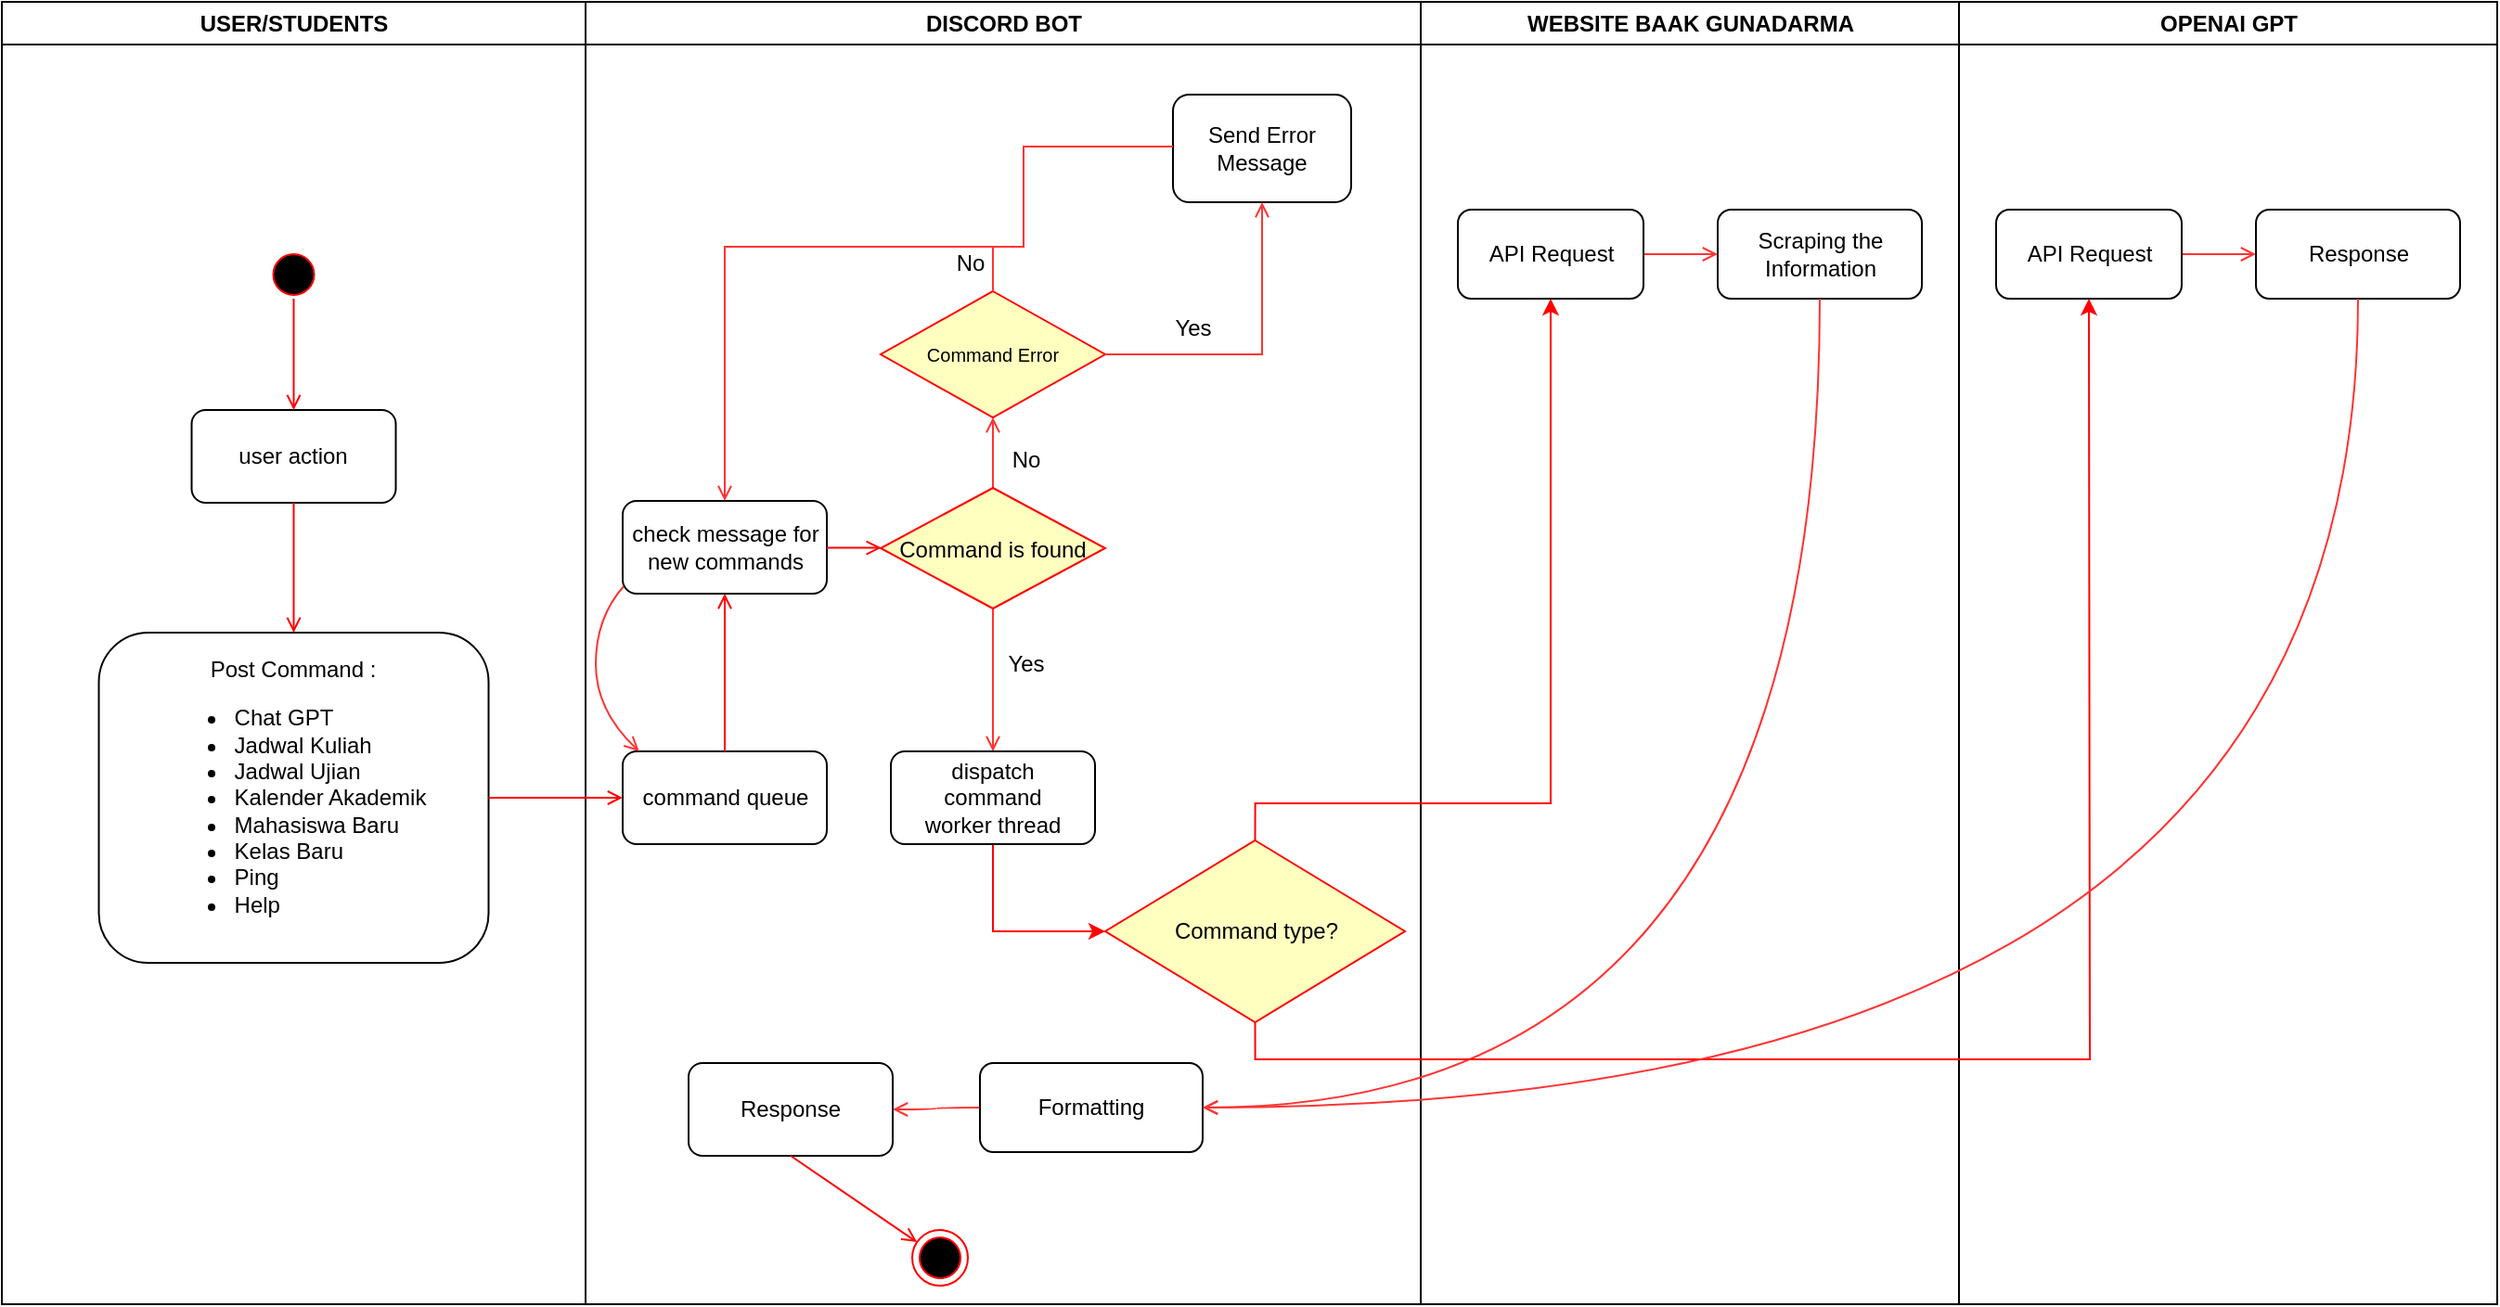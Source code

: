 <mxfile version="21.5.0" type="github">
  <diagram name="Page-1" id="e7e014a7-5840-1c2e-5031-d8a46d1fe8dd">
    <mxGraphModel dx="1008" dy="459" grid="1" gridSize="10" guides="1" tooltips="1" connect="1" arrows="1" fold="1" page="1" pageScale="1" pageWidth="1169" pageHeight="826" background="none" math="0" shadow="0">
      <root>
        <mxCell id="0" />
        <mxCell id="1" parent="0" />
        <mxCell id="2" value="USER/STUDENTS" style="swimlane;whiteSpace=wrap" parent="1" vertex="1">
          <mxGeometry x="130" y="128" width="314.5" height="702" as="geometry" />
        </mxCell>
        <mxCell id="5" value="" style="ellipse;shape=startState;fillColor=#000000;strokeColor=#ff0000;" parent="2" vertex="1">
          <mxGeometry x="142.25" y="132" width="30" height="30" as="geometry" />
        </mxCell>
        <mxCell id="8" value="user action" style="rounded=1;whiteSpace=wrap;html=1;" parent="2" vertex="1">
          <mxGeometry x="102.25" y="220" width="110" height="50" as="geometry" />
        </mxCell>
        <mxCell id="9" value="" style="endArrow=open;strokeColor=#FF0000;endFill=1;rounded=0" parent="2" target="8" edge="1">
          <mxGeometry relative="1" as="geometry">
            <mxPoint x="157.25" y="160" as="sourcePoint" />
          </mxGeometry>
        </mxCell>
        <mxCell id="11" value="" style="endArrow=open;strokeColor=#FF0000;endFill=1;rounded=0;entryX=0.5;entryY=0;entryDx=0;entryDy=0;" parent="2" source="8" target="D4_bZYPueLDATteAEwUE-41" edge="1">
          <mxGeometry relative="1" as="geometry">
            <mxPoint x="157.25" y="325" as="targetPoint" />
          </mxGeometry>
        </mxCell>
        <mxCell id="D4_bZYPueLDATteAEwUE-41" value="Post Command :&lt;br style=&quot;--tw-border-spacing-x: 0; --tw-border-spacing-y: 0; --tw-translate-x: 0; --tw-translate-y: 0; --tw-rotate: 0; --tw-skew-x: 0; --tw-skew-y: 0; --tw-scale-x: 1; --tw-scale-y: 1; --tw-pan-x: ; --tw-pan-y: ; --tw-pinch-zoom: ; --tw-scroll-snap-strictness: proximity; --tw-ordinal: ; --tw-slashed-zero: ; --tw-numeric-figure: ; --tw-numeric-spacing: ; --tw-numeric-fraction: ; --tw-ring-inset: ; --tw-ring-offset-width: 0px; --tw-ring-offset-color: #fff; --tw-ring-color: rgb(59 130 246 / 0.5); --tw-ring-offset-shadow: 0 0 #0000; --tw-ring-shadow: 0 0 #0000; --tw-shadow: 0 0 #0000; --tw-shadow-colored: 0 0 #0000; --tw-blur: ; --tw-brightness: ; --tw-contrast: ; --tw-grayscale: ; --tw-hue-rotate: ; --tw-invert: ; --tw-saturate: ; --tw-sepia: ; --tw-drop-shadow: ; --tw-backdrop-blur: ; --tw-backdrop-brightness: ; --tw-backdrop-contrast: ; --tw-backdrop-grayscale: ; --tw-backdrop-hue-rotate: ; --tw-backdrop-invert: ; --tw-backdrop-opacity: ; --tw-backdrop-saturate: ; --tw-backdrop-sepia: ; border-color: var(--border-color);&quot;&gt;&lt;ul style=&quot;--tw-border-spacing-x: 0; --tw-border-spacing-y: 0; --tw-translate-x: 0; --tw-translate-y: 0; --tw-rotate: 0; --tw-skew-x: 0; --tw-skew-y: 0; --tw-scale-x: 1; --tw-scale-y: 1; --tw-pan-x: ; --tw-pan-y: ; --tw-pinch-zoom: ; --tw-scroll-snap-strictness: proximity; --tw-ordinal: ; --tw-slashed-zero: ; --tw-numeric-figure: ; --tw-numeric-spacing: ; --tw-numeric-fraction: ; --tw-ring-inset: ; --tw-ring-offset-width: 0px; --tw-ring-offset-color: #fff; --tw-ring-color: rgb(59 130 246 / 0.5); --tw-ring-offset-shadow: 0 0 #0000; --tw-ring-shadow: 0 0 #0000; --tw-shadow: 0 0 #0000; --tw-shadow-colored: 0 0 #0000; --tw-blur: ; --tw-brightness: ; --tw-contrast: ; --tw-grayscale: ; --tw-hue-rotate: ; --tw-invert: ; --tw-saturate: ; --tw-sepia: ; --tw-drop-shadow: ; --tw-backdrop-blur: ; --tw-backdrop-brightness: ; --tw-backdrop-contrast: ; --tw-backdrop-grayscale: ; --tw-backdrop-hue-rotate: ; --tw-backdrop-invert: ; --tw-backdrop-opacity: ; --tw-backdrop-saturate: ; --tw-backdrop-sepia: ; border-color: var(--border-color);&quot;&gt;&lt;li style=&quot;--tw-border-spacing-x: 0; --tw-border-spacing-y: 0; --tw-translate-x: 0; --tw-translate-y: 0; --tw-rotate: 0; --tw-skew-x: 0; --tw-skew-y: 0; --tw-scale-x: 1; --tw-scale-y: 1; --tw-pan-x: ; --tw-pan-y: ; --tw-pinch-zoom: ; --tw-scroll-snap-strictness: proximity; --tw-ordinal: ; --tw-slashed-zero: ; --tw-numeric-figure: ; --tw-numeric-spacing: ; --tw-numeric-fraction: ; --tw-ring-inset: ; --tw-ring-offset-width: 0px; --tw-ring-offset-color: #fff; --tw-ring-color: rgb(59 130 246 / 0.5); --tw-ring-offset-shadow: 0 0 #0000; --tw-ring-shadow: 0 0 #0000; --tw-shadow: 0 0 #0000; --tw-shadow-colored: 0 0 #0000; --tw-blur: ; --tw-brightness: ; --tw-contrast: ; --tw-grayscale: ; --tw-hue-rotate: ; --tw-invert: ; --tw-saturate: ; --tw-sepia: ; --tw-drop-shadow: ; --tw-backdrop-blur: ; --tw-backdrop-brightness: ; --tw-backdrop-contrast: ; --tw-backdrop-grayscale: ; --tw-backdrop-hue-rotate: ; --tw-backdrop-invert: ; --tw-backdrop-opacity: ; --tw-backdrop-saturate: ; --tw-backdrop-sepia: ; border-color: var(--border-color); text-align: justify;&quot;&gt;Chat GPT&lt;/li&gt;&lt;li style=&quot;--tw-border-spacing-x: 0; --tw-border-spacing-y: 0; --tw-translate-x: 0; --tw-translate-y: 0; --tw-rotate: 0; --tw-skew-x: 0; --tw-skew-y: 0; --tw-scale-x: 1; --tw-scale-y: 1; --tw-pan-x: ; --tw-pan-y: ; --tw-pinch-zoom: ; --tw-scroll-snap-strictness: proximity; --tw-ordinal: ; --tw-slashed-zero: ; --tw-numeric-figure: ; --tw-numeric-spacing: ; --tw-numeric-fraction: ; --tw-ring-inset: ; --tw-ring-offset-width: 0px; --tw-ring-offset-color: #fff; --tw-ring-color: rgb(59 130 246 / 0.5); --tw-ring-offset-shadow: 0 0 #0000; --tw-ring-shadow: 0 0 #0000; --tw-shadow: 0 0 #0000; --tw-shadow-colored: 0 0 #0000; --tw-blur: ; --tw-brightness: ; --tw-contrast: ; --tw-grayscale: ; --tw-hue-rotate: ; --tw-invert: ; --tw-saturate: ; --tw-sepia: ; --tw-drop-shadow: ; --tw-backdrop-blur: ; --tw-backdrop-brightness: ; --tw-backdrop-contrast: ; --tw-backdrop-grayscale: ; --tw-backdrop-hue-rotate: ; --tw-backdrop-invert: ; --tw-backdrop-opacity: ; --tw-backdrop-saturate: ; --tw-backdrop-sepia: ; border-color: var(--border-color); text-align: justify;&quot;&gt;Jadwal Kuliah&lt;/li&gt;&lt;li style=&quot;--tw-border-spacing-x: 0; --tw-border-spacing-y: 0; --tw-translate-x: 0; --tw-translate-y: 0; --tw-rotate: 0; --tw-skew-x: 0; --tw-skew-y: 0; --tw-scale-x: 1; --tw-scale-y: 1; --tw-pan-x: ; --tw-pan-y: ; --tw-pinch-zoom: ; --tw-scroll-snap-strictness: proximity; --tw-ordinal: ; --tw-slashed-zero: ; --tw-numeric-figure: ; --tw-numeric-spacing: ; --tw-numeric-fraction: ; --tw-ring-inset: ; --tw-ring-offset-width: 0px; --tw-ring-offset-color: #fff; --tw-ring-color: rgb(59 130 246 / 0.5); --tw-ring-offset-shadow: 0 0 #0000; --tw-ring-shadow: 0 0 #0000; --tw-shadow: 0 0 #0000; --tw-shadow-colored: 0 0 #0000; --tw-blur: ; --tw-brightness: ; --tw-contrast: ; --tw-grayscale: ; --tw-hue-rotate: ; --tw-invert: ; --tw-saturate: ; --tw-sepia: ; --tw-drop-shadow: ; --tw-backdrop-blur: ; --tw-backdrop-brightness: ; --tw-backdrop-contrast: ; --tw-backdrop-grayscale: ; --tw-backdrop-hue-rotate: ; --tw-backdrop-invert: ; --tw-backdrop-opacity: ; --tw-backdrop-saturate: ; --tw-backdrop-sepia: ; border-color: var(--border-color); text-align: justify;&quot;&gt;Jadwal Ujian&lt;/li&gt;&lt;li style=&quot;--tw-border-spacing-x: 0; --tw-border-spacing-y: 0; --tw-translate-x: 0; --tw-translate-y: 0; --tw-rotate: 0; --tw-skew-x: 0; --tw-skew-y: 0; --tw-scale-x: 1; --tw-scale-y: 1; --tw-pan-x: ; --tw-pan-y: ; --tw-pinch-zoom: ; --tw-scroll-snap-strictness: proximity; --tw-ordinal: ; --tw-slashed-zero: ; --tw-numeric-figure: ; --tw-numeric-spacing: ; --tw-numeric-fraction: ; --tw-ring-inset: ; --tw-ring-offset-width: 0px; --tw-ring-offset-color: #fff; --tw-ring-color: rgb(59 130 246 / 0.5); --tw-ring-offset-shadow: 0 0 #0000; --tw-ring-shadow: 0 0 #0000; --tw-shadow: 0 0 #0000; --tw-shadow-colored: 0 0 #0000; --tw-blur: ; --tw-brightness: ; --tw-contrast: ; --tw-grayscale: ; --tw-hue-rotate: ; --tw-invert: ; --tw-saturate: ; --tw-sepia: ; --tw-drop-shadow: ; --tw-backdrop-blur: ; --tw-backdrop-brightness: ; --tw-backdrop-contrast: ; --tw-backdrop-grayscale: ; --tw-backdrop-hue-rotate: ; --tw-backdrop-invert: ; --tw-backdrop-opacity: ; --tw-backdrop-saturate: ; --tw-backdrop-sepia: ; border-color: var(--border-color); text-align: justify;&quot;&gt;Kalender Akademik&lt;/li&gt;&lt;li style=&quot;--tw-border-spacing-x: 0; --tw-border-spacing-y: 0; --tw-translate-x: 0; --tw-translate-y: 0; --tw-rotate: 0; --tw-skew-x: 0; --tw-skew-y: 0; --tw-scale-x: 1; --tw-scale-y: 1; --tw-pan-x: ; --tw-pan-y: ; --tw-pinch-zoom: ; --tw-scroll-snap-strictness: proximity; --tw-ordinal: ; --tw-slashed-zero: ; --tw-numeric-figure: ; --tw-numeric-spacing: ; --tw-numeric-fraction: ; --tw-ring-inset: ; --tw-ring-offset-width: 0px; --tw-ring-offset-color: #fff; --tw-ring-color: rgb(59 130 246 / 0.5); --tw-ring-offset-shadow: 0 0 #0000; --tw-ring-shadow: 0 0 #0000; --tw-shadow: 0 0 #0000; --tw-shadow-colored: 0 0 #0000; --tw-blur: ; --tw-brightness: ; --tw-contrast: ; --tw-grayscale: ; --tw-hue-rotate: ; --tw-invert: ; --tw-saturate: ; --tw-sepia: ; --tw-drop-shadow: ; --tw-backdrop-blur: ; --tw-backdrop-brightness: ; --tw-backdrop-contrast: ; --tw-backdrop-grayscale: ; --tw-backdrop-hue-rotate: ; --tw-backdrop-invert: ; --tw-backdrop-opacity: ; --tw-backdrop-saturate: ; --tw-backdrop-sepia: ; border-color: var(--border-color); text-align: justify;&quot;&gt;Mahasiswa Baru&lt;/li&gt;&lt;li style=&quot;--tw-border-spacing-x: 0; --tw-border-spacing-y: 0; --tw-translate-x: 0; --tw-translate-y: 0; --tw-rotate: 0; --tw-skew-x: 0; --tw-skew-y: 0; --tw-scale-x: 1; --tw-scale-y: 1; --tw-pan-x: ; --tw-pan-y: ; --tw-pinch-zoom: ; --tw-scroll-snap-strictness: proximity; --tw-ordinal: ; --tw-slashed-zero: ; --tw-numeric-figure: ; --tw-numeric-spacing: ; --tw-numeric-fraction: ; --tw-ring-inset: ; --tw-ring-offset-width: 0px; --tw-ring-offset-color: #fff; --tw-ring-color: rgb(59 130 246 / 0.5); --tw-ring-offset-shadow: 0 0 #0000; --tw-ring-shadow: 0 0 #0000; --tw-shadow: 0 0 #0000; --tw-shadow-colored: 0 0 #0000; --tw-blur: ; --tw-brightness: ; --tw-contrast: ; --tw-grayscale: ; --tw-hue-rotate: ; --tw-invert: ; --tw-saturate: ; --tw-sepia: ; --tw-drop-shadow: ; --tw-backdrop-blur: ; --tw-backdrop-brightness: ; --tw-backdrop-contrast: ; --tw-backdrop-grayscale: ; --tw-backdrop-hue-rotate: ; --tw-backdrop-invert: ; --tw-backdrop-opacity: ; --tw-backdrop-saturate: ; --tw-backdrop-sepia: ; border-color: var(--border-color); text-align: justify;&quot;&gt;Kelas Baru&lt;br&gt;&lt;/li&gt;&lt;li style=&quot;--tw-border-spacing-x: 0; --tw-border-spacing-y: 0; --tw-translate-x: 0; --tw-translate-y: 0; --tw-rotate: 0; --tw-skew-x: 0; --tw-skew-y: 0; --tw-scale-x: 1; --tw-scale-y: 1; --tw-pan-x: ; --tw-pan-y: ; --tw-pinch-zoom: ; --tw-scroll-snap-strictness: proximity; --tw-ordinal: ; --tw-slashed-zero: ; --tw-numeric-figure: ; --tw-numeric-spacing: ; --tw-numeric-fraction: ; --tw-ring-inset: ; --tw-ring-offset-width: 0px; --tw-ring-offset-color: #fff; --tw-ring-color: rgb(59 130 246 / 0.5); --tw-ring-offset-shadow: 0 0 #0000; --tw-ring-shadow: 0 0 #0000; --tw-shadow: 0 0 #0000; --tw-shadow-colored: 0 0 #0000; --tw-blur: ; --tw-brightness: ; --tw-contrast: ; --tw-grayscale: ; --tw-hue-rotate: ; --tw-invert: ; --tw-saturate: ; --tw-sepia: ; --tw-drop-shadow: ; --tw-backdrop-blur: ; --tw-backdrop-brightness: ; --tw-backdrop-contrast: ; --tw-backdrop-grayscale: ; --tw-backdrop-hue-rotate: ; --tw-backdrop-invert: ; --tw-backdrop-opacity: ; --tw-backdrop-saturate: ; --tw-backdrop-sepia: ; border-color: var(--border-color); text-align: justify;&quot;&gt;Ping&lt;br&gt;&lt;/li&gt;&lt;li style=&quot;--tw-border-spacing-x: 0; --tw-border-spacing-y: 0; --tw-translate-x: 0; --tw-translate-y: 0; --tw-rotate: 0; --tw-skew-x: 0; --tw-skew-y: 0; --tw-scale-x: 1; --tw-scale-y: 1; --tw-pan-x: ; --tw-pan-y: ; --tw-pinch-zoom: ; --tw-scroll-snap-strictness: proximity; --tw-ordinal: ; --tw-slashed-zero: ; --tw-numeric-figure: ; --tw-numeric-spacing: ; --tw-numeric-fraction: ; --tw-ring-inset: ; --tw-ring-offset-width: 0px; --tw-ring-offset-color: #fff; --tw-ring-color: rgb(59 130 246 / 0.5); --tw-ring-offset-shadow: 0 0 #0000; --tw-ring-shadow: 0 0 #0000; --tw-shadow: 0 0 #0000; --tw-shadow-colored: 0 0 #0000; --tw-blur: ; --tw-brightness: ; --tw-contrast: ; --tw-grayscale: ; --tw-hue-rotate: ; --tw-invert: ; --tw-saturate: ; --tw-sepia: ; --tw-drop-shadow: ; --tw-backdrop-blur: ; --tw-backdrop-brightness: ; --tw-backdrop-contrast: ; --tw-backdrop-grayscale: ; --tw-backdrop-hue-rotate: ; --tw-backdrop-invert: ; --tw-backdrop-opacity: ; --tw-backdrop-saturate: ; --tw-backdrop-sepia: ; border-color: var(--border-color); text-align: justify;&quot;&gt;Help&lt;/li&gt;&lt;/ul&gt;" style="rounded=1;whiteSpace=wrap;html=1;" parent="2" vertex="1">
          <mxGeometry x="52.25" y="340" width="210" height="178" as="geometry" />
        </mxCell>
        <mxCell id="3" value="DISCORD BOT" style="swimlane;whiteSpace=wrap" parent="1" vertex="1">
          <mxGeometry x="444.5" y="128" width="450" height="702" as="geometry" />
        </mxCell>
        <mxCell id="16" value="check message for &lt;br&gt;new commands" style="rounded=1;whiteSpace=wrap;html=1;glass=0;shadow=0;sketch=0;" parent="3" vertex="1">
          <mxGeometry x="20" y="269" width="110" height="50" as="geometry" />
        </mxCell>
        <mxCell id="18" value="command queue" style="rounded=1;whiteSpace=wrap;html=1;" parent="3" vertex="1">
          <mxGeometry x="20" y="404" width="110" height="50" as="geometry" />
        </mxCell>
        <mxCell id="19" value="" style="endArrow=none;strokeColor=#FF0000;endFill=0;rounded=0;startArrow=open;startFill=0;" parent="3" source="16" target="18" edge="1">
          <mxGeometry relative="1" as="geometry" />
        </mxCell>
        <mxCell id="EUIIUWRr6nZzCH7hx4i6-45" value="" style="edgeStyle=orthogonalEdgeStyle;rounded=0;orthogonalLoop=1;jettySize=auto;html=1;strokeColor=#FF3333;endArrow=open;endFill=0;" parent="3" source="21" target="30" edge="1">
          <mxGeometry relative="1" as="geometry" />
        </mxCell>
        <mxCell id="EUIIUWRr6nZzCH7hx4i6-68" value="" style="edgeStyle=orthogonalEdgeStyle;rounded=0;orthogonalLoop=1;jettySize=auto;html=1;strokeColor=#FF3333;endArrow=open;endFill=0;" parent="3" source="21" target="EUIIUWRr6nZzCH7hx4i6-50" edge="1">
          <mxGeometry relative="1" as="geometry" />
        </mxCell>
        <mxCell id="21" value="Command is found" style="rhombus;fillColor=#ffffc0;strokeColor=#ff0000;fontSize=12;" parent="3" vertex="1">
          <mxGeometry x="159" y="262" width="121" height="65" as="geometry" />
        </mxCell>
        <mxCell id="24" value="" style="endArrow=open;strokeColor=#FF0000;endFill=1;rounded=0" parent="3" source="16" target="21" edge="1">
          <mxGeometry relative="1" as="geometry" />
        </mxCell>
        <mxCell id="Ni7jeOUs6G0Rg_YsxoY9-51" style="edgeStyle=orthogonalEdgeStyle;rounded=0;orthogonalLoop=1;jettySize=auto;html=1;exitX=0.5;exitY=1;exitDx=0;exitDy=0;fillColor=#FFFFFF;strokeColor=#FF0000;entryX=0;entryY=0.5;entryDx=0;entryDy=0;" parent="3" source="30" target="Ni7jeOUs6G0Rg_YsxoY9-45" edge="1">
          <mxGeometry relative="1" as="geometry">
            <mxPoint x="203.98" y="472" as="sourcePoint" />
            <mxPoint x="259.98" y="520" as="targetPoint" />
          </mxGeometry>
        </mxCell>
        <mxCell id="30" value="dispatch&#xa;command&#xa;worker thread" style="rounded=1;whiteSpace=wrap;html=1;" parent="3" vertex="1">
          <mxGeometry x="164.5" y="404" width="110" height="50" as="geometry" />
        </mxCell>
        <mxCell id="33" value="Response" style="rounded=1;whiteSpace=wrap;html=1;" parent="3" vertex="1">
          <mxGeometry x="55.5" y="572" width="110" height="50" as="geometry" />
        </mxCell>
        <mxCell id="38" value="" style="ellipse;shape=endState;fillColor=#000000;strokeColor=#ff0000" parent="3" vertex="1">
          <mxGeometry x="176" y="662" width="30" height="30" as="geometry" />
        </mxCell>
        <mxCell id="39" value="" style="endArrow=open;strokeColor=#FF0000;endFill=1;rounded=0;exitX=0.5;exitY=1;exitDx=0;exitDy=0;" parent="3" source="33" target="38" edge="1">
          <mxGeometry relative="1" as="geometry" />
        </mxCell>
        <mxCell id="SreQ2rXRPatbkiagibJu-47" value="" style="edgeStyle=orthogonalEdgeStyle;curved=1;rounded=0;orthogonalLoop=1;jettySize=auto;html=1;endArrow=open;endFill=0;strokeColor=#FF3333;" parent="3" source="SreQ2rXRPatbkiagibJu-45" target="33" edge="1">
          <mxGeometry relative="1" as="geometry" />
        </mxCell>
        <mxCell id="SreQ2rXRPatbkiagibJu-45" value="Formatting" style="rounded=1;whiteSpace=wrap;html=1;" parent="3" vertex="1">
          <mxGeometry x="212.5" y="572" width="120" height="48" as="geometry" />
        </mxCell>
        <mxCell id="EUIIUWRr6nZzCH7hx4i6-41" value="Send Error Message" style="rounded=1;whiteSpace=wrap;html=1;" parent="3" vertex="1">
          <mxGeometry x="316.5" y="50" width="96" height="58" as="geometry" />
        </mxCell>
        <mxCell id="EUIIUWRr6nZzCH7hx4i6-47" value="Yes" style="text;html=1;strokeColor=none;fillColor=none;align=center;verticalAlign=middle;whiteSpace=wrap;rounded=0;" parent="3" vertex="1">
          <mxGeometry x="207" y="342" width="60" height="30" as="geometry" />
        </mxCell>
        <mxCell id="EUIIUWRr6nZzCH7hx4i6-50" value="Command Error" style="rhombus;fillColor=#ffffc0;strokeColor=#ff0000;fontSize=10;" parent="3" vertex="1">
          <mxGeometry x="159" y="156" width="121" height="68" as="geometry" />
        </mxCell>
        <mxCell id="EUIIUWRr6nZzCH7hx4i6-63" style="edgeStyle=orthogonalEdgeStyle;rounded=0;orthogonalLoop=1;jettySize=auto;html=1;strokeColor=#FF3333;entryX=0.5;entryY=1;entryDx=0;entryDy=0;exitX=1;exitY=0.5;exitDx=0;exitDy=0;endArrow=open;endFill=0;" parent="3" source="EUIIUWRr6nZzCH7hx4i6-50" target="EUIIUWRr6nZzCH7hx4i6-41" edge="1">
          <mxGeometry relative="1" as="geometry">
            <mxPoint x="365.5" y="182" as="targetPoint" />
          </mxGeometry>
        </mxCell>
        <mxCell id="EUIIUWRr6nZzCH7hx4i6-70" style="edgeStyle=orthogonalEdgeStyle;rounded=0;orthogonalLoop=1;jettySize=auto;html=1;strokeColor=#FF3333;entryX=1;entryY=0.5;entryDx=0;entryDy=0;endArrow=none;endFill=0;" parent="3" source="EUIIUWRr6nZzCH7hx4i6-41" edge="1">
          <mxGeometry relative="1" as="geometry">
            <mxPoint x="130" y="132" as="targetPoint" />
            <Array as="points">
              <mxPoint x="236" y="78" />
              <mxPoint x="236" y="132" />
            </Array>
          </mxGeometry>
        </mxCell>
        <mxCell id="EUIIUWRr6nZzCH7hx4i6-69" style="edgeStyle=orthogonalEdgeStyle;rounded=0;orthogonalLoop=1;jettySize=auto;html=1;strokeColor=#FF3333;entryX=0.5;entryY=0;entryDx=0;entryDy=0;endArrow=open;endFill=0;" parent="3" source="EUIIUWRr6nZzCH7hx4i6-50" target="16" edge="1">
          <mxGeometry relative="1" as="geometry">
            <mxPoint x="130" y="132" as="targetPoint" />
            <Array as="points">
              <mxPoint x="220" y="132" />
              <mxPoint x="75" y="132" />
            </Array>
          </mxGeometry>
        </mxCell>
        <mxCell id="EUIIUWRr6nZzCH7hx4i6-72" value="No" style="text;html=1;strokeColor=none;fillColor=none;align=center;verticalAlign=middle;whiteSpace=wrap;rounded=0;shadow=0;glass=0;sketch=0;" parent="3" vertex="1">
          <mxGeometry x="207" y="232" width="60" height="30" as="geometry" />
        </mxCell>
        <mxCell id="EUIIUWRr6nZzCH7hx4i6-73" value="Yes" style="text;html=1;strokeColor=none;fillColor=none;align=center;verticalAlign=middle;whiteSpace=wrap;rounded=0;" parent="3" vertex="1">
          <mxGeometry x="297" y="162" width="60" height="28" as="geometry" />
        </mxCell>
        <mxCell id="EUIIUWRr6nZzCH7hx4i6-74" value="No" style="text;html=1;strokeColor=none;fillColor=none;align=center;verticalAlign=middle;whiteSpace=wrap;rounded=0;shadow=0;glass=0;sketch=0;" parent="3" vertex="1">
          <mxGeometry x="177" y="126" width="60" height="30" as="geometry" />
        </mxCell>
        <mxCell id="UEADbCwzIwkRxISptcv8-43" value="" style="curved=1;endArrow=open;html=1;rounded=0;exitX=0.005;exitY=0.92;exitDx=0;exitDy=0;exitPerimeter=0;endFill=0;entryX=0.081;entryY=0;entryDx=0;entryDy=0;entryPerimeter=0;strokeColor=#FF3333;strokeWidth=1;" parent="3" source="16" target="18" edge="1">
          <mxGeometry width="50" height="50" relative="1" as="geometry">
            <mxPoint x="20" y="382" as="sourcePoint" />
            <mxPoint x="25.5" y="402" as="targetPoint" />
            <Array as="points">
              <mxPoint x="5.5" y="332" />
              <mxPoint x="5.5" y="382" />
            </Array>
          </mxGeometry>
        </mxCell>
        <mxCell id="Ni7jeOUs6G0Rg_YsxoY9-45" value="Command type?" style="rhombus;whiteSpace=wrap;html=1;fillColor=#FFFFC0;strokeColor=#FF0000;" parent="3" vertex="1">
          <mxGeometry x="280" y="452" width="161.5" height="98" as="geometry" />
        </mxCell>
        <mxCell id="4" value="WEBSITE BAAK GUNADARMA" style="swimlane;whiteSpace=wrap" parent="1" vertex="1">
          <mxGeometry x="894.5" y="128" width="290" height="702" as="geometry" />
        </mxCell>
        <mxCell id="SreQ2rXRPatbkiagibJu-44" value="" style="edgeStyle=orthogonalEdgeStyle;rounded=0;orthogonalLoop=1;jettySize=auto;html=1;fillColor=#f8cecc;strokeColor=#FF3333;endArrow=open;endFill=0;" parent="4" source="SreQ2rXRPatbkiagibJu-42" target="SreQ2rXRPatbkiagibJu-43" edge="1">
          <mxGeometry relative="1" as="geometry" />
        </mxCell>
        <mxCell id="SreQ2rXRPatbkiagibJu-42" value="API Request" style="rounded=1;whiteSpace=wrap;html=1;" parent="4" vertex="1">
          <mxGeometry x="20" y="112" width="100" height="48" as="geometry" />
        </mxCell>
        <mxCell id="SreQ2rXRPatbkiagibJu-43" value="Scraping the Information" style="rounded=1;whiteSpace=wrap;html=1;" parent="4" vertex="1">
          <mxGeometry x="160" y="112" width="110" height="48" as="geometry" />
        </mxCell>
        <mxCell id="SreQ2rXRPatbkiagibJu-46" style="rounded=0;orthogonalLoop=1;jettySize=auto;html=1;entryX=1;entryY=0.5;entryDx=0;entryDy=0;endArrow=open;endFill=0;strokeColor=#FF3333;exitX=0.5;exitY=1;exitDx=0;exitDy=0;edgeStyle=orthogonalEdgeStyle;curved=1;" parent="1" source="SreQ2rXRPatbkiagibJu-43" target="SreQ2rXRPatbkiagibJu-45" edge="1">
          <mxGeometry relative="1" as="geometry">
            <mxPoint x="990" y="290" as="sourcePoint" />
          </mxGeometry>
        </mxCell>
        <mxCell id="20" value="" style="endArrow=open;strokeColor=#FF0000;endFill=1;rounded=0;exitX=1;exitY=0.5;exitDx=0;exitDy=0;entryX=0;entryY=0.5;entryDx=0;entryDy=0;" parent="1" source="D4_bZYPueLDATteAEwUE-41" target="18" edge="1">
          <mxGeometry relative="1" as="geometry">
            <mxPoint x="300" y="546.79" as="sourcePoint" />
            <mxPoint x="460" y="558" as="targetPoint" />
          </mxGeometry>
        </mxCell>
        <mxCell id="Ni7jeOUs6G0Rg_YsxoY9-41" value="OPENAI GPT" style="swimlane;whiteSpace=wrap" parent="1" vertex="1">
          <mxGeometry x="1184.5" y="128" width="290" height="702" as="geometry" />
        </mxCell>
        <mxCell id="Ni7jeOUs6G0Rg_YsxoY9-42" value="" style="edgeStyle=orthogonalEdgeStyle;rounded=0;orthogonalLoop=1;jettySize=auto;html=1;fillColor=#f8cecc;strokeColor=#FF3333;endArrow=open;endFill=0;" parent="Ni7jeOUs6G0Rg_YsxoY9-41" source="Ni7jeOUs6G0Rg_YsxoY9-43" target="Ni7jeOUs6G0Rg_YsxoY9-44" edge="1">
          <mxGeometry relative="1" as="geometry" />
        </mxCell>
        <mxCell id="Ni7jeOUs6G0Rg_YsxoY9-43" value="API Request" style="rounded=1;whiteSpace=wrap;html=1;" parent="Ni7jeOUs6G0Rg_YsxoY9-41" vertex="1">
          <mxGeometry x="20" y="112" width="100" height="48" as="geometry" />
        </mxCell>
        <mxCell id="Ni7jeOUs6G0Rg_YsxoY9-44" value="Response" style="rounded=1;whiteSpace=wrap;html=1;" parent="Ni7jeOUs6G0Rg_YsxoY9-41" vertex="1">
          <mxGeometry x="160" y="112" width="110" height="48" as="geometry" />
        </mxCell>
        <mxCell id="Ni7jeOUs6G0Rg_YsxoY9-50" style="edgeStyle=orthogonalEdgeStyle;rounded=0;orthogonalLoop=1;jettySize=auto;html=1;exitX=0.5;exitY=1;exitDx=0;exitDy=0;entryX=0.5;entryY=1;entryDx=0;entryDy=0;strokeColor=#FF0000;" parent="Ni7jeOUs6G0Rg_YsxoY9-41" source="Ni7jeOUs6G0Rg_YsxoY9-45" edge="1">
          <mxGeometry relative="1" as="geometry">
            <mxPoint x="70" y="160" as="targetPoint" />
            <mxPoint x="-374.5" y="582" as="sourcePoint" />
          </mxGeometry>
        </mxCell>
        <mxCell id="Ni7jeOUs6G0Rg_YsxoY9-49" style="edgeStyle=orthogonalEdgeStyle;rounded=0;orthogonalLoop=1;jettySize=auto;html=1;entryX=0.5;entryY=1;entryDx=0;entryDy=0;strokeColor=#FF0000;exitX=0.5;exitY=0;exitDx=0;exitDy=0;" parent="1" source="Ni7jeOUs6G0Rg_YsxoY9-45" target="SreQ2rXRPatbkiagibJu-42" edge="1">
          <mxGeometry relative="1" as="geometry">
            <mxPoint x="814" y="587.31" as="sourcePoint" />
            <mxPoint x="964.5" y="290" as="targetPoint" />
            <Array as="points">
              <mxPoint x="805" y="560" />
              <mxPoint x="965" y="560" />
            </Array>
          </mxGeometry>
        </mxCell>
        <mxCell id="Ni7jeOUs6G0Rg_YsxoY9-53" style="rounded=0;orthogonalLoop=1;jettySize=auto;html=1;entryX=1;entryY=0.5;entryDx=0;entryDy=0;endArrow=open;endFill=0;strokeColor=#FF3333;exitX=0.5;exitY=1;exitDx=0;exitDy=0;edgeStyle=orthogonalEdgeStyle;curved=1;" parent="1" source="Ni7jeOUs6G0Rg_YsxoY9-44" target="SreQ2rXRPatbkiagibJu-45" edge="1">
          <mxGeometry relative="1" as="geometry">
            <mxPoint x="1537.5" y="360" as="sourcePoint" />
            <mxPoint x="1204.5" y="796" as="targetPoint" />
          </mxGeometry>
        </mxCell>
      </root>
    </mxGraphModel>
  </diagram>
</mxfile>
